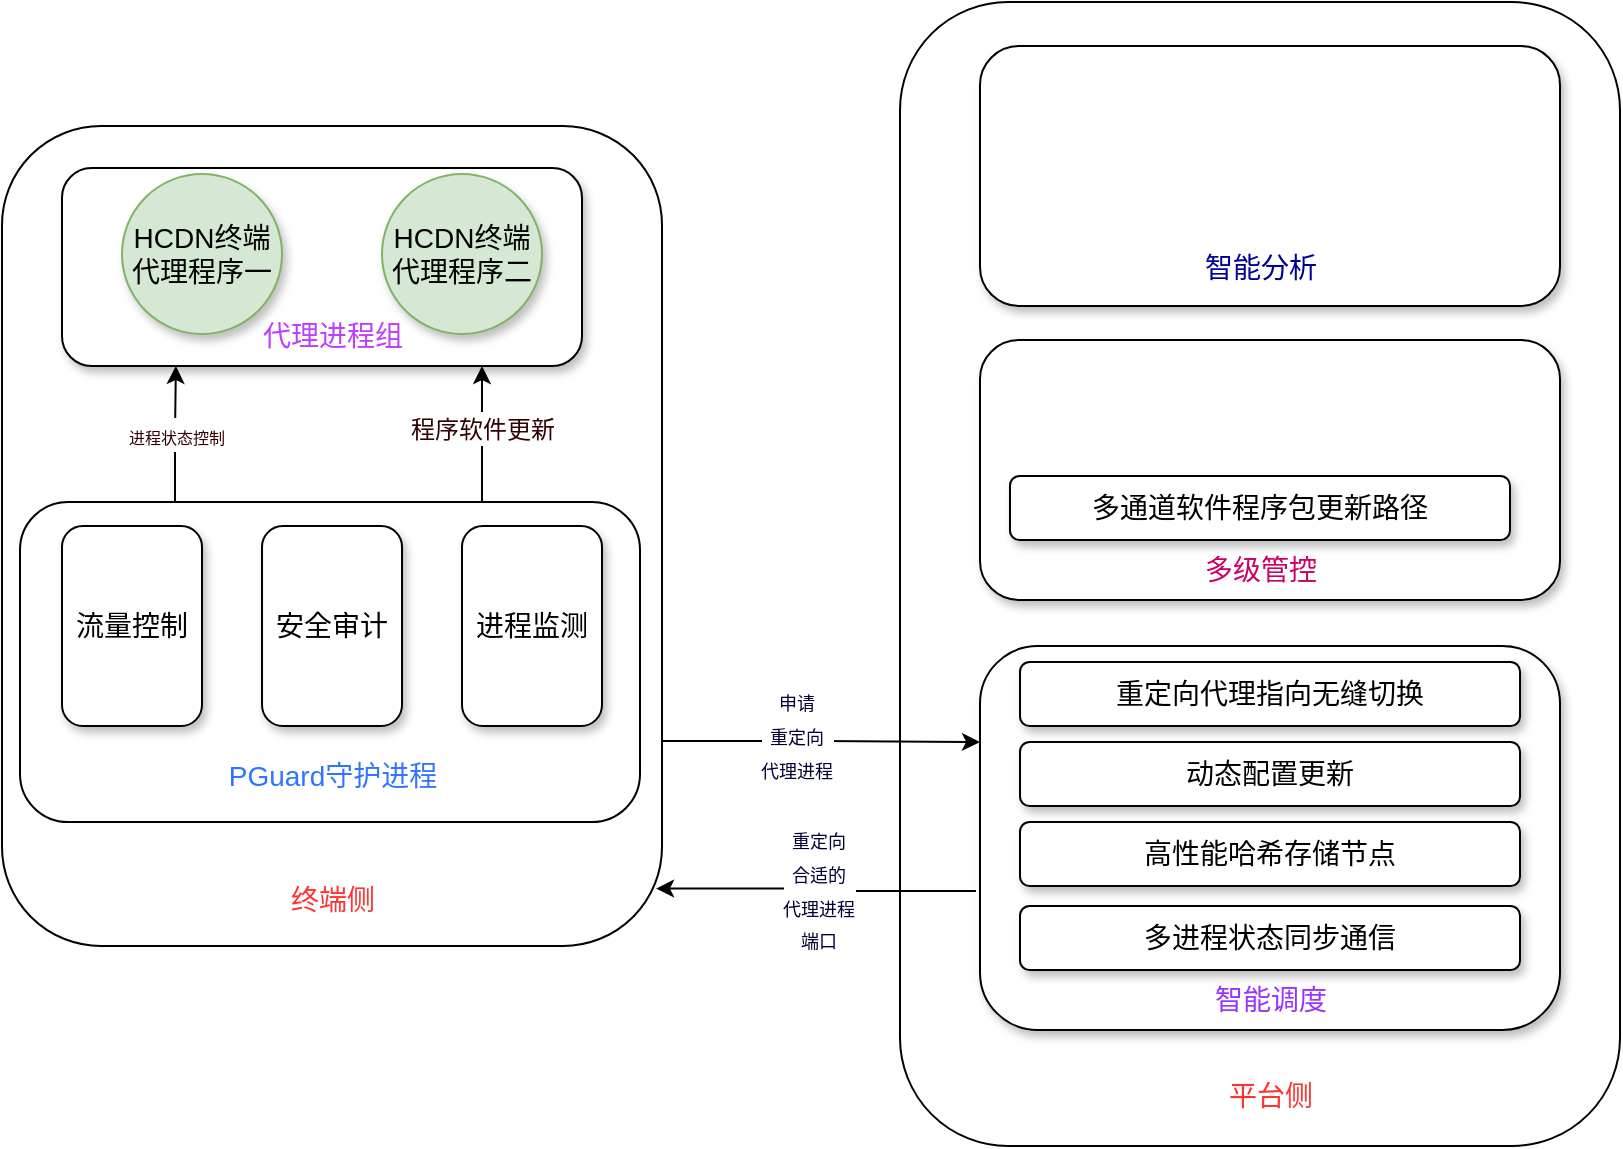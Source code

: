 <mxfile version="20.2.2" type="github">
  <diagram id="UCE1r4CAv3ZGkEFV3aWx" name="第 1 页">
    <mxGraphModel dx="1084" dy="636" grid="1" gridSize="10" guides="1" tooltips="1" connect="1" arrows="1" fold="1" page="1" pageScale="1" pageWidth="827" pageHeight="1169" math="0" shadow="0">
      <root>
        <mxCell id="0" />
        <mxCell id="1" parent="0" />
        <mxCell id="00jFDCK2sOJXdH6hQx0g-1" value="" style="rounded=1;whiteSpace=wrap;html=1;" vertex="1" parent="1">
          <mxGeometry x="11" y="140" width="330" height="410" as="geometry" />
        </mxCell>
        <mxCell id="00jFDCK2sOJXdH6hQx0g-18" value="&lt;font style=&quot;font-size: 8px;&quot; color=&quot;#330000&quot;&gt;进程状态控制&lt;/font&gt;" style="edgeStyle=orthogonalEdgeStyle;rounded=0;orthogonalLoop=1;jettySize=auto;html=1;exitX=0.25;exitY=0;exitDx=0;exitDy=0;entryX=0.219;entryY=1;entryDx=0;entryDy=0;entryPerimeter=0;fontSize=14;fontColor=#BE3DFF;" edge="1" parent="1" source="00jFDCK2sOJXdH6hQx0g-2" target="00jFDCK2sOJXdH6hQx0g-11">
          <mxGeometry relative="1" as="geometry" />
        </mxCell>
        <mxCell id="00jFDCK2sOJXdH6hQx0g-2" value="" style="rounded=1;whiteSpace=wrap;html=1;" vertex="1" parent="1">
          <mxGeometry x="20" y="328" width="310" height="160" as="geometry" />
        </mxCell>
        <mxCell id="00jFDCK2sOJXdH6hQx0g-3" value="&lt;font color=&quot;#ff3333&quot; style=&quot;font-size: 14px;&quot;&gt;终端侧&lt;/font&gt;" style="rounded=1;whiteSpace=wrap;html=1;rotation=0;shadow=1;opacity=0;align=center;direction=south;" vertex="1" parent="1">
          <mxGeometry x="96.63" y="512" width="158.75" height="30" as="geometry" />
        </mxCell>
        <mxCell id="00jFDCK2sOJXdH6hQx0g-5" value="&lt;font color=&quot;#3075ff&quot;&gt;&lt;span style=&quot;font-size: 14px;&quot;&gt;PGuard守护进程&lt;/span&gt;&lt;/font&gt;" style="rounded=1;whiteSpace=wrap;html=1;rotation=0;shadow=1;opacity=0;align=center;direction=south;" vertex="1" parent="1">
          <mxGeometry x="96.63" y="450" width="158.75" height="30" as="geometry" />
        </mxCell>
        <mxCell id="00jFDCK2sOJXdH6hQx0g-7" value="" style="ellipse;whiteSpace=wrap;html=1;aspect=fixed;shadow=1;fontSize=14;fontColor=#3075FF;opacity=0;" vertex="1" parent="1">
          <mxGeometry x="370" y="350" width="80" height="80" as="geometry" />
        </mxCell>
        <mxCell id="00jFDCK2sOJXdH6hQx0g-11" value="" style="rounded=1;whiteSpace=wrap;html=1;shadow=1;fontSize=14;fontColor=#3075FF;" vertex="1" parent="1">
          <mxGeometry x="41" y="161" width="260" height="99" as="geometry" />
        </mxCell>
        <mxCell id="00jFDCK2sOJXdH6hQx0g-8" value="HCDN终端代理程序一" style="ellipse;whiteSpace=wrap;html=1;aspect=fixed;shadow=1;fontSize=14;fillColor=#d5e8d4;strokeColor=#82b366;" vertex="1" parent="1">
          <mxGeometry x="71" y="164" width="80" height="80" as="geometry" />
        </mxCell>
        <mxCell id="00jFDCK2sOJXdH6hQx0g-9" value="HCDN终端代理程序二" style="ellipse;whiteSpace=wrap;html=1;aspect=fixed;shadow=1;fontSize=14;fillColor=#d5e8d4;strokeColor=#82b366;" vertex="1" parent="1">
          <mxGeometry x="201" y="164" width="80" height="80" as="geometry" />
        </mxCell>
        <mxCell id="00jFDCK2sOJXdH6hQx0g-13" value="&lt;span style=&quot;font-size: 14px;&quot;&gt;&lt;font color=&quot;#be3dff&quot;&gt;代理进程组&lt;/font&gt;&lt;/span&gt;" style="rounded=1;whiteSpace=wrap;html=1;rotation=0;shadow=1;opacity=0;align=center;direction=south;" vertex="1" parent="1">
          <mxGeometry x="96.63" y="230" width="158.75" height="30" as="geometry" />
        </mxCell>
        <mxCell id="00jFDCK2sOJXdH6hQx0g-20" style="edgeStyle=orthogonalEdgeStyle;rounded=0;orthogonalLoop=1;jettySize=auto;html=1;fontSize=14;fontColor=#BE3DFF;" edge="1" parent="1">
          <mxGeometry relative="1" as="geometry">
            <mxPoint x="251" y="328" as="sourcePoint" />
            <mxPoint x="251" y="260" as="targetPoint" />
            <Array as="points">
              <mxPoint x="251" y="328" />
              <mxPoint x="251" y="260" />
            </Array>
          </mxGeometry>
        </mxCell>
        <mxCell id="00jFDCK2sOJXdH6hQx0g-21" value="&lt;font style=&quot;font-size: 12px;&quot;&gt;程序软件更新&lt;/font&gt;" style="edgeLabel;html=1;align=center;verticalAlign=middle;resizable=0;points=[];fontSize=14;fontColor=#330000;" vertex="1" connectable="0" parent="00jFDCK2sOJXdH6hQx0g-20">
          <mxGeometry x="0.088" relative="1" as="geometry">
            <mxPoint as="offset" />
          </mxGeometry>
        </mxCell>
        <mxCell id="00jFDCK2sOJXdH6hQx0g-22" value="&lt;font color=&quot;#000000&quot; style=&quot;font-size: 14px;&quot;&gt;流量控制&lt;/font&gt;" style="rounded=1;whiteSpace=wrap;html=1;shadow=1;fontSize=12;fontColor=#330000;" vertex="1" parent="1">
          <mxGeometry x="41" y="340" width="70" height="100" as="geometry" />
        </mxCell>
        <mxCell id="00jFDCK2sOJXdH6hQx0g-23" value="&lt;font color=&quot;#000000&quot; style=&quot;font-size: 14px;&quot;&gt;安全审计&lt;/font&gt;" style="rounded=1;whiteSpace=wrap;html=1;shadow=1;fontSize=12;fontColor=#330000;" vertex="1" parent="1">
          <mxGeometry x="141.01" y="340" width="70" height="100" as="geometry" />
        </mxCell>
        <mxCell id="00jFDCK2sOJXdH6hQx0g-24" value="&lt;font color=&quot;#000000&quot; style=&quot;font-size: 14px;&quot;&gt;进程监测&lt;/font&gt;" style="rounded=1;whiteSpace=wrap;html=1;shadow=1;fontSize=12;fontColor=#330000;" vertex="1" parent="1">
          <mxGeometry x="241" y="340" width="70" height="100" as="geometry" />
        </mxCell>
        <mxCell id="00jFDCK2sOJXdH6hQx0g-25" value="" style="rounded=1;whiteSpace=wrap;html=1;" vertex="1" parent="1">
          <mxGeometry x="460" y="78" width="360" height="572" as="geometry" />
        </mxCell>
        <mxCell id="00jFDCK2sOJXdH6hQx0g-26" value="" style="rounded=1;whiteSpace=wrap;html=1;shadow=1;fontSize=12;fontColor=#330000;" vertex="1" parent="1">
          <mxGeometry x="500" y="100" width="290" height="130" as="geometry" />
        </mxCell>
        <mxCell id="00jFDCK2sOJXdH6hQx0g-27" value="" style="rounded=1;whiteSpace=wrap;html=1;shadow=1;fontSize=12;fontColor=#330000;" vertex="1" parent="1">
          <mxGeometry x="500" y="247" width="290" height="130" as="geometry" />
        </mxCell>
        <mxCell id="00jFDCK2sOJXdH6hQx0g-39" value="&lt;font style=&quot;font-size: 9px;&quot;&gt;重定向&lt;br&gt;合适的&lt;br&gt;代理进程&lt;br&gt;端口&lt;/font&gt;" style="edgeStyle=orthogonalEdgeStyle;rounded=0;orthogonalLoop=1;jettySize=auto;html=1;exitX=-0.007;exitY=0.638;exitDx=0;exitDy=0;entryX=0.991;entryY=0.93;entryDx=0;entryDy=0;entryPerimeter=0;fontSize=14;fontColor=#000033;exitPerimeter=0;" edge="1" parent="1" source="00jFDCK2sOJXdH6hQx0g-28" target="00jFDCK2sOJXdH6hQx0g-1">
          <mxGeometry relative="1" as="geometry" />
        </mxCell>
        <mxCell id="00jFDCK2sOJXdH6hQx0g-28" value="" style="rounded=1;whiteSpace=wrap;html=1;shadow=1;fontSize=12;fontColor=#330000;" vertex="1" parent="1">
          <mxGeometry x="500" y="400" width="290" height="192" as="geometry" />
        </mxCell>
        <mxCell id="00jFDCK2sOJXdH6hQx0g-29" value="&lt;font color=&quot;#ff3333&quot;&gt;&lt;span style=&quot;font-size: 14px;&quot;&gt;平台侧&lt;/span&gt;&lt;/font&gt;" style="rounded=1;whiteSpace=wrap;html=1;rotation=0;shadow=1;opacity=0;align=center;direction=south;" vertex="1" parent="1">
          <mxGeometry x="565.63" y="610" width="158.75" height="30" as="geometry" />
        </mxCell>
        <mxCell id="00jFDCK2sOJXdH6hQx0g-30" value="&lt;span style=&quot;font-size: 14px;&quot;&gt;&lt;font color=&quot;#9933ff&quot;&gt;智能调度&lt;/font&gt;&lt;/span&gt;" style="rounded=1;whiteSpace=wrap;html=1;rotation=0;shadow=1;opacity=0;align=center;direction=south;" vertex="1" parent="1">
          <mxGeometry x="565.63" y="562" width="158.75" height="30" as="geometry" />
        </mxCell>
        <mxCell id="00jFDCK2sOJXdH6hQx0g-31" value="&lt;font color=&quot;#000000&quot;&gt;&lt;span style=&quot;font-size: 14px;&quot;&gt;多进程状态同步通信&lt;/span&gt;&lt;/font&gt;" style="rounded=1;whiteSpace=wrap;html=1;shadow=1;fontSize=12;fontColor=#330000;" vertex="1" parent="1">
          <mxGeometry x="520" y="530" width="250" height="32" as="geometry" />
        </mxCell>
        <mxCell id="00jFDCK2sOJXdH6hQx0g-32" value="&lt;font color=&quot;#000000&quot;&gt;&lt;span style=&quot;font-size: 14px;&quot;&gt;高性能哈希存储节点&lt;/span&gt;&lt;/font&gt;" style="rounded=1;whiteSpace=wrap;html=1;shadow=1;fontSize=12;fontColor=#330000;" vertex="1" parent="1">
          <mxGeometry x="520" y="488" width="250" height="32" as="geometry" />
        </mxCell>
        <mxCell id="00jFDCK2sOJXdH6hQx0g-33" value="&lt;font color=&quot;#000000&quot;&gt;&lt;span style=&quot;font-size: 14px;&quot;&gt;动态配置更新&lt;/span&gt;&lt;/font&gt;" style="rounded=1;whiteSpace=wrap;html=1;shadow=1;fontSize=12;fontColor=#330000;" vertex="1" parent="1">
          <mxGeometry x="520.01" y="448" width="250" height="32" as="geometry" />
        </mxCell>
        <mxCell id="00jFDCK2sOJXdH6hQx0g-34" value="&lt;font color=&quot;#000000&quot;&gt;&lt;span style=&quot;font-size: 14px;&quot;&gt;重定向代理指向无缝切换&lt;/span&gt;&lt;/font&gt;" style="rounded=1;whiteSpace=wrap;html=1;shadow=1;fontSize=12;fontColor=#330000;" vertex="1" parent="1">
          <mxGeometry x="520.01" y="408" width="250" height="32" as="geometry" />
        </mxCell>
        <mxCell id="00jFDCK2sOJXdH6hQx0g-36" value="&lt;span style=&quot;font-size: 14px;&quot;&gt;&lt;font color=&quot;#cc0066&quot;&gt;多级管控&lt;/font&gt;&lt;/span&gt;" style="rounded=1;whiteSpace=wrap;html=1;rotation=0;shadow=1;opacity=0;align=center;direction=south;" vertex="1" parent="1">
          <mxGeometry x="560.62" y="347" width="158.75" height="30" as="geometry" />
        </mxCell>
        <mxCell id="00jFDCK2sOJXdH6hQx0g-37" style="edgeStyle=orthogonalEdgeStyle;rounded=0;orthogonalLoop=1;jettySize=auto;html=1;fontSize=14;fontColor=#000033;entryX=0;entryY=0.25;entryDx=0;entryDy=0;exitX=1;exitY=0.75;exitDx=0;exitDy=0;" edge="1" parent="1" source="00jFDCK2sOJXdH6hQx0g-1" target="00jFDCK2sOJXdH6hQx0g-28">
          <mxGeometry relative="1" as="geometry" />
        </mxCell>
        <mxCell id="00jFDCK2sOJXdH6hQx0g-38" value="&lt;font style=&quot;font-size: 9px;&quot;&gt;申请&lt;br&gt;重定向&lt;br&gt;代理进程&lt;/font&gt;" style="edgeLabel;html=1;align=center;verticalAlign=middle;resizable=0;points=[];fontSize=14;fontColor=#000033;" vertex="1" connectable="0" parent="00jFDCK2sOJXdH6hQx0g-37">
          <mxGeometry x="-0.718" y="4" relative="1" as="geometry">
            <mxPoint x="44" as="offset" />
          </mxGeometry>
        </mxCell>
        <mxCell id="00jFDCK2sOJXdH6hQx0g-40" value="&lt;font color=&quot;#000000&quot;&gt;&lt;span style=&quot;font-size: 14px;&quot;&gt;多通道软件程序包更新路径&lt;/span&gt;&lt;/font&gt;" style="rounded=1;whiteSpace=wrap;html=1;shadow=1;fontSize=12;fontColor=#330000;" vertex="1" parent="1">
          <mxGeometry x="514.99" y="315" width="250" height="32" as="geometry" />
        </mxCell>
        <mxCell id="00jFDCK2sOJXdH6hQx0g-41" value="&lt;span style=&quot;font-size: 14px;&quot;&gt;&lt;font color=&quot;#000099&quot;&gt;智能分析&lt;/font&gt;&lt;/span&gt;" style="rounded=1;whiteSpace=wrap;html=1;rotation=0;shadow=1;opacity=0;align=center;direction=south;" vertex="1" parent="1">
          <mxGeometry x="560.62" y="195.5" width="158.75" height="30" as="geometry" />
        </mxCell>
      </root>
    </mxGraphModel>
  </diagram>
</mxfile>
